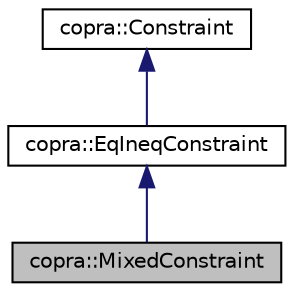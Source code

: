 digraph "copra::MixedConstraint"
{
 // LATEX_PDF_SIZE
  edge [fontname="Helvetica",fontsize="10",labelfontname="Helvetica",labelfontsize="10"];
  node [fontname="Helvetica",fontsize="10",shape=record];
  Node1 [label="copra::MixedConstraint",height=0.2,width=0.4,color="black", fillcolor="grey75", style="filled", fontcolor="black",tooltip="Mixed constraint class. Depending on the parameter 'isInequalityConstraint' during the construction i..."];
  Node2 -> Node1 [dir="back",color="midnightblue",fontsize="10",style="solid",fontname="Helvetica"];
  Node2 [label="copra::EqIneqConstraint",height=0.2,width=0.4,color="black", fillcolor="white", style="filled",URL="$classcopra_1_1EqIneqConstraint.html",tooltip="Abstract Class for Equality and Inequality constraints. Even if Equality and Inequality constraints a..."];
  Node3 -> Node2 [dir="back",color="midnightblue",fontsize="10",style="solid",fontname="Helvetica"];
  Node3 [label="copra::Constraint",height=0.2,width=0.4,color="black", fillcolor="white", style="filled",URL="$classcopra_1_1Constraint.html",tooltip="Abstract base class that represents constraints. Any derived class of this one can be added to the MP..."];
}
